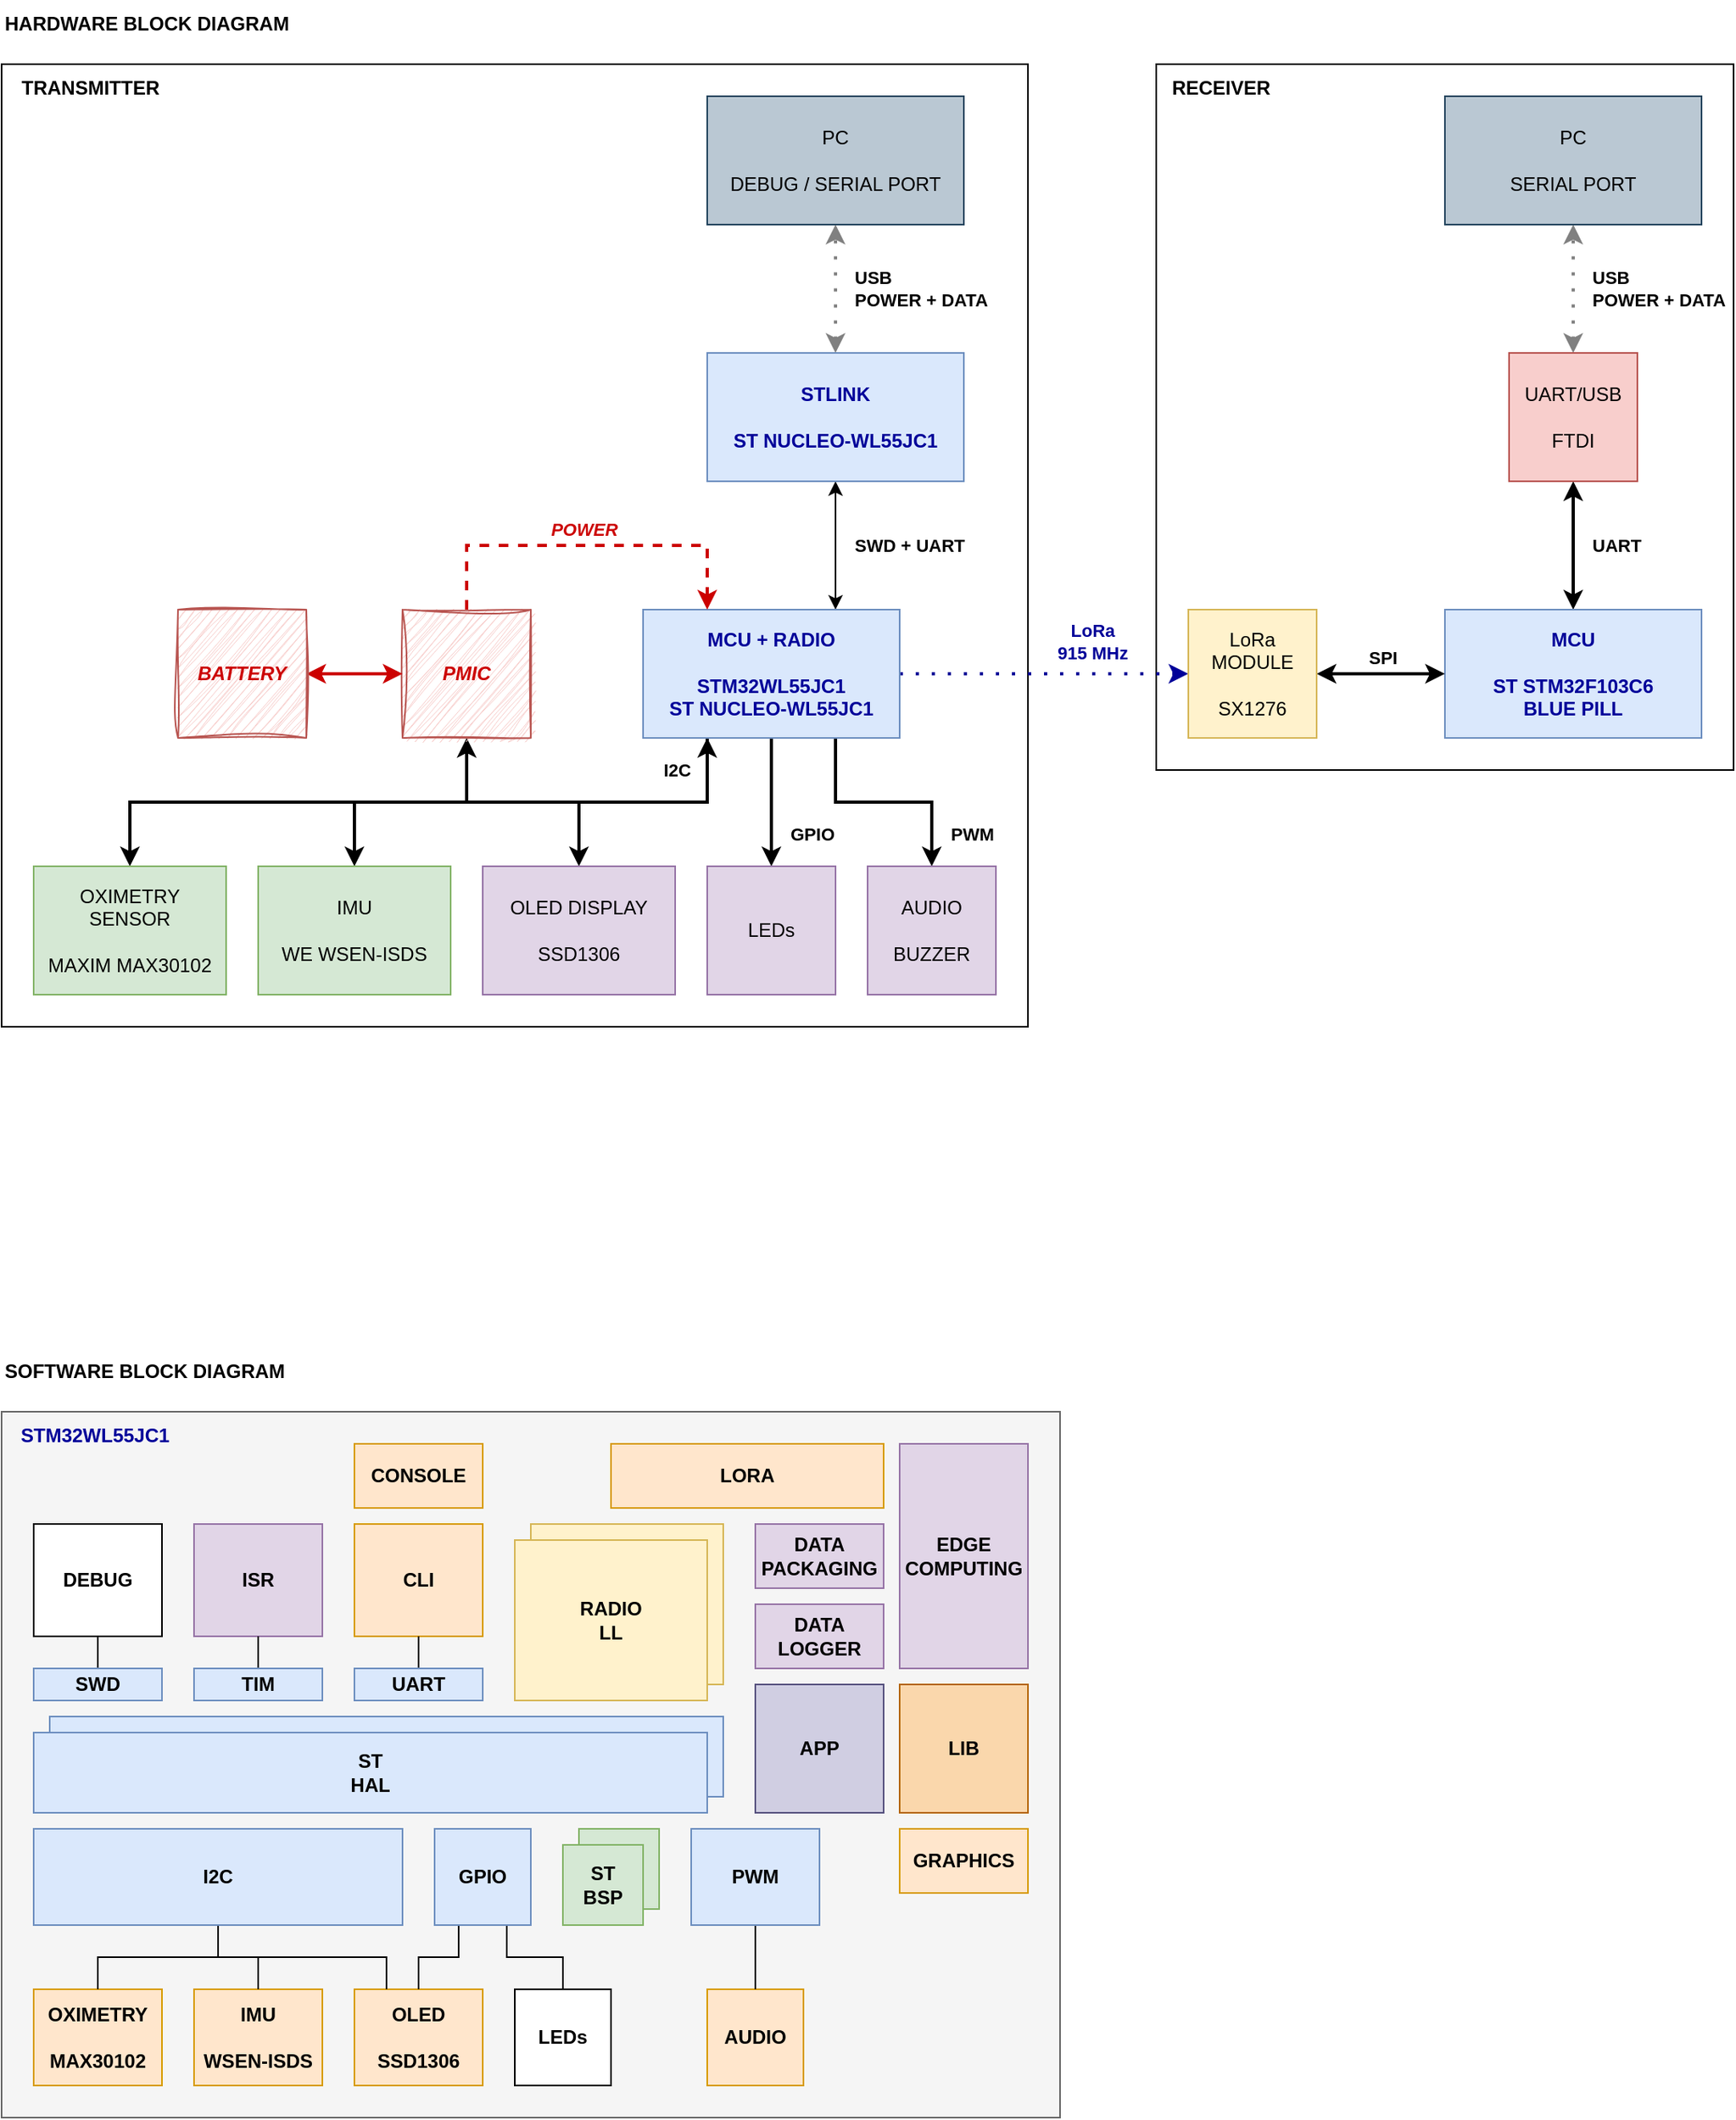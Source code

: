 <mxfile version="23.1.1" type="google">
  <diagram name="Page-1" id="tiGL5y8tx9twSGiWIKuG">
    <mxGraphModel grid="1" page="1" gridSize="10" guides="1" tooltips="1" connect="1" arrows="1" fold="1" pageScale="1" pageWidth="1169" pageHeight="827" math="0" shadow="0">
      <root>
        <mxCell id="0" />
        <mxCell id="1" parent="0" />
        <mxCell id="iqaMdUya3i2DOVbDc8bf-76" value="" style="rounded=0;whiteSpace=wrap;html=1;" vertex="1" parent="1">
          <mxGeometry x="760" y="80" width="360" height="440" as="geometry" />
        </mxCell>
        <mxCell id="iqaMdUya3i2DOVbDc8bf-77" value="" style="rounded=0;whiteSpace=wrap;html=1;" vertex="1" parent="1">
          <mxGeometry x="40" y="80" width="640" height="600" as="geometry" />
        </mxCell>
        <mxCell id="iqaMdUya3i2DOVbDc8bf-2" value="&lt;b style=&quot;&quot;&gt;&lt;br&gt;&lt;/b&gt;" style="rounded=0;whiteSpace=wrap;html=1;fillColor=#f5f5f5;fontColor=#333333;strokeColor=#666666;" vertex="1" parent="1">
          <mxGeometry x="40" y="920" width="660" height="440" as="geometry" />
        </mxCell>
        <mxCell id="bOj5Wxfjy-qbi8LJa_UR-5" style="edgeStyle=orthogonalEdgeStyle;rounded=0;orthogonalLoop=1;jettySize=auto;html=1;startArrow=classic;startFill=1;strokeWidth=2;exitX=0.25;exitY=1;exitDx=0;exitDy=0;entryX=0.5;entryY=0;entryDx=0;entryDy=0;" edge="1" parent="1" source="bOj5Wxfjy-qbi8LJa_UR-1" target="bOj5Wxfjy-qbi8LJa_UR-2">
          <mxGeometry relative="1" as="geometry">
            <mxPoint x="440" y="520" as="sourcePoint" />
            <mxPoint x="80" y="560" as="targetPoint" />
            <Array as="points">
              <mxPoint x="480" y="540" />
              <mxPoint x="120" y="540" />
            </Array>
          </mxGeometry>
        </mxCell>
        <mxCell id="bOj5Wxfjy-qbi8LJa_UR-9" value="&lt;b&gt;I2C&lt;/b&gt;" style="edgeLabel;html=1;align=right;verticalAlign=middle;resizable=0;points=[];" connectable="0" vertex="1" parent="bOj5Wxfjy-qbi8LJa_UR-5">
          <mxGeometry x="0.3" y="-2" relative="1" as="geometry">
            <mxPoint x="236" y="-18" as="offset" />
          </mxGeometry>
        </mxCell>
        <mxCell id="bOj5Wxfjy-qbi8LJa_UR-6" style="edgeStyle=orthogonalEdgeStyle;rounded=0;orthogonalLoop=1;jettySize=auto;html=1;exitX=0.25;exitY=1;exitDx=0;exitDy=0;entryX=0.5;entryY=0;entryDx=0;entryDy=0;strokeWidth=2;" edge="1" parent="1" source="bOj5Wxfjy-qbi8LJa_UR-1" target="bOj5Wxfjy-qbi8LJa_UR-3">
          <mxGeometry relative="1" as="geometry" />
        </mxCell>
        <mxCell id="bOj5Wxfjy-qbi8LJa_UR-7" style="edgeStyle=orthogonalEdgeStyle;rounded=0;orthogonalLoop=1;jettySize=auto;html=1;exitX=0.25;exitY=1;exitDx=0;exitDy=0;entryX=0.5;entryY=0;entryDx=0;entryDy=0;strokeWidth=2;" edge="1" parent="1" source="bOj5Wxfjy-qbi8LJa_UR-1" target="bOj5Wxfjy-qbi8LJa_UR-4">
          <mxGeometry relative="1" as="geometry">
            <Array as="points">
              <mxPoint x="480" y="540" />
              <mxPoint x="400" y="540" />
            </Array>
          </mxGeometry>
        </mxCell>
        <mxCell id="bOj5Wxfjy-qbi8LJa_UR-15" style="edgeStyle=orthogonalEdgeStyle;rounded=0;orthogonalLoop=1;jettySize=auto;html=1;dashed=1;dashPattern=1 4;exitX=1;exitY=0.5;exitDx=0;exitDy=0;strokeColor=#000099;strokeWidth=2;entryX=0;entryY=0.5;entryDx=0;entryDy=0;" edge="1" parent="1" target="iqaMdUya3i2DOVbDc8bf-4" source="bOj5Wxfjy-qbi8LJa_UR-1">
          <mxGeometry relative="1" as="geometry">
            <mxPoint x="590" y="460" as="sourcePoint" />
            <Array as="points" />
            <mxPoint x="740" y="460" as="targetPoint" />
          </mxGeometry>
        </mxCell>
        <mxCell id="bOj5Wxfjy-qbi8LJa_UR-16" value="&lt;font color=&quot;#000099&quot;&gt;&lt;b&gt;LoRa&lt;br&gt;915 MHz&lt;br&gt;&lt;/b&gt;&lt;/font&gt;" style="edgeLabel;html=1;align=center;verticalAlign=middle;resizable=0;points=[];" connectable="0" vertex="1" parent="bOj5Wxfjy-qbi8LJa_UR-15">
          <mxGeometry x="-0.142" y="2" relative="1" as="geometry">
            <mxPoint x="43" y="-18" as="offset" />
          </mxGeometry>
        </mxCell>
        <mxCell id="bOj5Wxfjy-qbi8LJa_UR-18" style="edgeStyle=orthogonalEdgeStyle;rounded=0;orthogonalLoop=1;jettySize=auto;html=1;entryX=0.5;entryY=1;entryDx=0;entryDy=0;dashed=1;dashPattern=1 4;startArrow=classic;startFill=1;strokeColor=#808080;strokeWidth=2;exitX=0.5;exitY=0;exitDx=0;exitDy=0;" edge="1" parent="1" source="iqaMdUya3i2DOVbDc8bf-12" target="bOj5Wxfjy-qbi8LJa_UR-17">
          <mxGeometry relative="1" as="geometry">
            <mxPoint x="510" y="250" as="sourcePoint" />
          </mxGeometry>
        </mxCell>
        <mxCell id="iqaMdUya3i2DOVbDc8bf-13" style="edgeStyle=orthogonalEdgeStyle;rounded=0;orthogonalLoop=1;jettySize=auto;html=1;exitX=0.75;exitY=0;exitDx=0;exitDy=0;entryX=0.5;entryY=1;entryDx=0;entryDy=0;startArrow=classic;startFill=1;" edge="1" parent="1" source="bOj5Wxfjy-qbi8LJa_UR-1" target="iqaMdUya3i2DOVbDc8bf-12">
          <mxGeometry relative="1" as="geometry" />
        </mxCell>
        <mxCell id="iqaMdUya3i2DOVbDc8bf-18" style="edgeStyle=orthogonalEdgeStyle;rounded=0;orthogonalLoop=1;jettySize=auto;html=1;exitX=0.75;exitY=1;exitDx=0;exitDy=0;entryX=0.5;entryY=0;entryDx=0;entryDy=0;strokeWidth=2;" edge="1" parent="1" source="bOj5Wxfjy-qbi8LJa_UR-1" target="iqaMdUya3i2DOVbDc8bf-16">
          <mxGeometry relative="1" as="geometry">
            <Array as="points">
              <mxPoint x="560" y="540" />
              <mxPoint x="620" y="540" />
            </Array>
          </mxGeometry>
        </mxCell>
        <mxCell id="iqaMdUya3i2DOVbDc8bf-21" style="edgeStyle=orthogonalEdgeStyle;rounded=0;orthogonalLoop=1;jettySize=auto;html=1;exitX=0.5;exitY=1;exitDx=0;exitDy=0;strokeWidth=2;" edge="1" parent="1" source="bOj5Wxfjy-qbi8LJa_UR-1" target="iqaMdUya3i2DOVbDc8bf-19">
          <mxGeometry relative="1" as="geometry" />
        </mxCell>
        <mxCell id="bOj5Wxfjy-qbi8LJa_UR-1" value="&lt;font color=&quot;#000099&quot;&gt;&lt;b style=&quot;&quot;&gt;MCU + RADIO&lt;br&gt;&lt;br&gt;&lt;/b&gt;&lt;b style=&quot;border-color: var(--border-color);&quot;&gt;&lt;font style=&quot;border-color: var(--border-color);&quot;&gt;STM32WL55JC1&lt;/font&gt;&lt;/b&gt;&lt;/font&gt;&lt;b style=&quot;&quot;&gt;&lt;font color=&quot;#000099&quot;&gt;&lt;br&gt;ST NUCLEO-WL55JC1&lt;/font&gt;&lt;br&gt;&lt;/b&gt;" style="rounded=0;whiteSpace=wrap;html=1;fillColor=#dae8fc;strokeColor=#6c8ebf;" vertex="1" parent="1">
          <mxGeometry x="440" y="420" width="160" height="80" as="geometry" />
        </mxCell>
        <mxCell id="bOj5Wxfjy-qbi8LJa_UR-2" value="OXIMETRY &lt;br&gt;SENSOR&lt;br&gt;&lt;br&gt;MAXIM MAX30102" style="rounded=0;whiteSpace=wrap;html=1;fillColor=#d5e8d4;strokeColor=#82b366;" vertex="1" parent="1">
          <mxGeometry x="60" y="580" width="120" height="80" as="geometry" />
        </mxCell>
        <mxCell id="bOj5Wxfjy-qbi8LJa_UR-3" value="IMU&lt;br&gt;&lt;br&gt;WE WSEN-ISDS" style="rounded=0;whiteSpace=wrap;html=1;fillColor=#d5e8d4;strokeColor=#82b366;" vertex="1" parent="1">
          <mxGeometry x="200" y="580" width="120" height="80" as="geometry" />
        </mxCell>
        <mxCell id="bOj5Wxfjy-qbi8LJa_UR-4" value="OLED DISPLAY&lt;br&gt;&lt;br&gt;SSD1306" style="rounded=0;whiteSpace=wrap;html=1;fillColor=#e1d5e7;strokeColor=#9673a6;" vertex="1" parent="1">
          <mxGeometry x="340" y="580" width="120" height="80" as="geometry" />
        </mxCell>
        <mxCell id="bOj5Wxfjy-qbi8LJa_UR-10" value="&lt;b&gt;HARDWARE BLOCK DIAGRAM&lt;/b&gt;" style="text;html=1;align=left;verticalAlign=middle;resizable=0;points=[];autosize=1;strokeColor=none;fillColor=none;" vertex="1" parent="1">
          <mxGeometry x="40" y="40" width="200" height="30" as="geometry" />
        </mxCell>
        <mxCell id="bOj5Wxfjy-qbi8LJa_UR-11" value="&lt;b&gt;SOFTWARE BLOCK DIAGRAM&lt;/b&gt;" style="text;html=1;align=left;verticalAlign=middle;resizable=0;points=[];autosize=1;strokeColor=none;fillColor=none;" vertex="1" parent="1">
          <mxGeometry x="40" y="880" width="200" height="30" as="geometry" />
        </mxCell>
        <mxCell id="bOj5Wxfjy-qbi8LJa_UR-20" style="edgeStyle=orthogonalEdgeStyle;rounded=0;orthogonalLoop=1;jettySize=auto;html=1;entryX=0.5;entryY=1;entryDx=0;entryDy=0;dashed=1;dashPattern=1 4;strokeColor=#808080;strokeWidth=2;exitX=0.5;exitY=0;exitDx=0;exitDy=0;startArrow=classic;startFill=1;" edge="1" parent="1" source="iqaMdUya3i2DOVbDc8bf-8" target="bOj5Wxfjy-qbi8LJa_UR-19">
          <mxGeometry relative="1" as="geometry">
            <mxPoint x="1020" y="180" as="sourcePoint" />
          </mxGeometry>
        </mxCell>
        <mxCell id="iqaMdUya3i2DOVbDc8bf-9" style="edgeStyle=orthogonalEdgeStyle;rounded=0;orthogonalLoop=1;jettySize=auto;html=1;exitX=0.5;exitY=0;exitDx=0;exitDy=0;entryX=0.5;entryY=1;entryDx=0;entryDy=0;startArrow=classic;startFill=1;strokeWidth=2;" edge="1" parent="1" source="bOj5Wxfjy-qbi8LJa_UR-14" target="iqaMdUya3i2DOVbDc8bf-8">
          <mxGeometry relative="1" as="geometry" />
        </mxCell>
        <mxCell id="bOj5Wxfjy-qbi8LJa_UR-14" value="&lt;font color=&quot;#000099&quot;&gt;&lt;b style=&quot;&quot;&gt;MCU&lt;br&gt;&lt;br&gt;&lt;/b&gt;&lt;/font&gt;&lt;b style=&quot;&quot;&gt;&lt;font color=&quot;#000099&quot;&gt;ST STM32F103C6&lt;br&gt;&lt;/font&gt;&lt;/b&gt;&lt;b style=&quot;border-color: var(--border-color); color: rgb(0, 0, 153);&quot;&gt;BLUE PILL&lt;/b&gt;&lt;b style=&quot;&quot;&gt;&lt;br&gt;&lt;/b&gt;" style="rounded=0;whiteSpace=wrap;html=1;fillColor=#dae8fc;strokeColor=#6c8ebf;" vertex="1" parent="1">
          <mxGeometry x="940" y="420" width="160" height="80" as="geometry" />
        </mxCell>
        <mxCell id="bOj5Wxfjy-qbi8LJa_UR-17" value="PC&lt;br&gt;&lt;br&gt;DEBUG / SERIAL PORT" style="rounded=0;whiteSpace=wrap;html=1;fillColor=#bac8d3;strokeColor=#23445d;gradientColor=none;shadow=0;glass=0;" vertex="1" parent="1">
          <mxGeometry x="480" y="100" width="160" height="80" as="geometry" />
        </mxCell>
        <mxCell id="bOj5Wxfjy-qbi8LJa_UR-19" value="PC&lt;br&gt;&lt;br&gt;SERIAL PORT" style="rounded=0;whiteSpace=wrap;html=1;fillColor=#bac8d3;strokeColor=#23445d;" vertex="1" parent="1">
          <mxGeometry x="940" y="100" width="160" height="80" as="geometry" />
        </mxCell>
        <mxCell id="bOj5Wxfjy-qbi8LJa_UR-29" style="edgeStyle=orthogonalEdgeStyle;rounded=0;orthogonalLoop=1;jettySize=auto;html=1;exitX=0.5;exitY=0;exitDx=0;exitDy=0;entryX=0.25;entryY=0;entryDx=0;entryDy=0;dashed=1;strokeColor=#CC0000;strokeWidth=2;" edge="1" parent="1" source="bOj5Wxfjy-qbi8LJa_UR-21" target="bOj5Wxfjy-qbi8LJa_UR-1">
          <mxGeometry relative="1" as="geometry">
            <Array as="points">
              <mxPoint x="330" y="380" />
              <mxPoint x="480" y="380" />
            </Array>
          </mxGeometry>
        </mxCell>
        <mxCell id="bOj5Wxfjy-qbi8LJa_UR-30" value="&lt;b&gt;&lt;i&gt;POWER&lt;/i&gt;&lt;/b&gt;" style="edgeLabel;html=1;align=center;verticalAlign=middle;resizable=0;points=[];fontColor=#CC0000;" connectable="0" vertex="1" parent="bOj5Wxfjy-qbi8LJa_UR-29">
          <mxGeometry x="-0.101" y="2" relative="1" as="geometry">
            <mxPoint x="9" y="-8" as="offset" />
          </mxGeometry>
        </mxCell>
        <mxCell id="iqaMdUya3i2DOVbDc8bf-24" style="edgeStyle=orthogonalEdgeStyle;rounded=0;orthogonalLoop=1;jettySize=auto;html=1;exitX=0.5;exitY=1;exitDx=0;exitDy=0;startArrow=classic;startFill=1;endArrow=none;endFill=0;strokeWidth=2;" edge="1" parent="1" source="bOj5Wxfjy-qbi8LJa_UR-21">
          <mxGeometry relative="1" as="geometry">
            <mxPoint x="320.2" y="540" as="targetPoint" />
            <Array as="points">
              <mxPoint x="330" y="540" />
            </Array>
          </mxGeometry>
        </mxCell>
        <mxCell id="bOj5Wxfjy-qbi8LJa_UR-21" value="&lt;font color=&quot;#cc0000&quot;&gt;&lt;b&gt;&lt;i&gt;PMIC&lt;/i&gt;&lt;/b&gt;&lt;/font&gt;" style="rounded=0;whiteSpace=wrap;html=1;fillColor=#f8cecc;strokeColor=#b85450;sketch=1;curveFitting=1;jiggle=2;" vertex="1" parent="1">
          <mxGeometry x="290" y="420" width="80" height="80" as="geometry" />
        </mxCell>
        <mxCell id="bOj5Wxfjy-qbi8LJa_UR-24" style="edgeStyle=orthogonalEdgeStyle;rounded=0;orthogonalLoop=1;jettySize=auto;html=1;entryX=0;entryY=0.5;entryDx=0;entryDy=0;startArrow=classic;startFill=1;strokeColor=#CC0000;exitX=1;exitY=0.5;exitDx=0;exitDy=0;strokeWidth=2;" edge="1" parent="1" source="bOj5Wxfjy-qbi8LJa_UR-23" target="bOj5Wxfjy-qbi8LJa_UR-21">
          <mxGeometry relative="1" as="geometry">
            <Array as="points" />
            <mxPoint x="280" y="320" as="sourcePoint" />
          </mxGeometry>
        </mxCell>
        <mxCell id="bOj5Wxfjy-qbi8LJa_UR-23" value="&lt;font color=&quot;#cc0000&quot;&gt;&lt;b&gt;&lt;i&gt;BATTERY&lt;/i&gt;&lt;/b&gt;&lt;/font&gt;" style="rounded=0;whiteSpace=wrap;html=1;fillColor=#f8cecc;strokeColor=#b85450;sketch=1;curveFitting=1;jiggle=2;" vertex="1" parent="1">
          <mxGeometry x="150" y="420" width="80" height="80" as="geometry" />
        </mxCell>
        <mxCell id="bOj5Wxfjy-qbi8LJa_UR-28" value="&lt;b&gt;USB&lt;br&gt;POWER + DATA&lt;/b&gt;" style="edgeLabel;html=1;align=left;verticalAlign=middle;resizable=0;points=[];" connectable="0" vertex="1" parent="1">
          <mxGeometry x="1030" y="220.0" as="geometry" />
        </mxCell>
        <mxCell id="bOj5Wxfjy-qbi8LJa_UR-32" value="&lt;b&gt;TRANSMITTER&lt;/b&gt;" style="text;html=1;align=center;verticalAlign=middle;resizable=0;points=[];autosize=1;strokeColor=none;fillColor=none;" vertex="1" parent="1">
          <mxGeometry x="40" y="80" width="110" height="30" as="geometry" />
        </mxCell>
        <mxCell id="bOj5Wxfjy-qbi8LJa_UR-34" value="&lt;b&gt;RECEIVER&lt;/b&gt;" style="text;html=1;align=center;verticalAlign=middle;resizable=0;points=[];autosize=1;strokeColor=none;fillColor=none;" vertex="1" parent="1">
          <mxGeometry x="760" y="80" width="80" height="30" as="geometry" />
        </mxCell>
        <mxCell id="iqaMdUya3i2DOVbDc8bf-3" value="&lt;b style=&quot;border-color: var(--border-color);&quot;&gt;&lt;font color=&quot;#000099&quot;&gt;STM32WL55JC1&lt;/font&gt;&lt;/b&gt;&lt;b style=&quot;border-color: var(--border-color);&quot;&gt;&lt;br&gt;&lt;/b&gt;" style="text;html=1;align=left;verticalAlign=middle;resizable=0;points=[];autosize=1;strokeColor=none;fillColor=none;" vertex="1" parent="1">
          <mxGeometry x="50" y="920" width="120" height="30" as="geometry" />
        </mxCell>
        <mxCell id="iqaMdUya3i2DOVbDc8bf-5" style="edgeStyle=orthogonalEdgeStyle;rounded=0;orthogonalLoop=1;jettySize=auto;html=1;exitX=1;exitY=0.5;exitDx=0;exitDy=0;entryX=0;entryY=0.5;entryDx=0;entryDy=0;startArrow=classic;startFill=1;strokeWidth=2;" edge="1" parent="1" source="iqaMdUya3i2DOVbDc8bf-4" target="bOj5Wxfjy-qbi8LJa_UR-14">
          <mxGeometry relative="1" as="geometry" />
        </mxCell>
        <mxCell id="iqaMdUya3i2DOVbDc8bf-7" value="&lt;b&gt;SPI&lt;/b&gt;" style="edgeLabel;html=1;align=center;verticalAlign=middle;resizable=0;points=[];" connectable="0" vertex="1" parent="iqaMdUya3i2DOVbDc8bf-5">
          <mxGeometry x="-0.042" y="3" relative="1" as="geometry">
            <mxPoint x="2" y="-7" as="offset" />
          </mxGeometry>
        </mxCell>
        <mxCell id="iqaMdUya3i2DOVbDc8bf-4" value="LoRa&lt;br&gt;MODULE&lt;br&gt;&lt;br&gt;SX1276" style="rounded=0;whiteSpace=wrap;html=1;fillColor=#fff2cc;strokeColor=#d6b656;" vertex="1" parent="1">
          <mxGeometry x="780" y="420" width="80" height="80" as="geometry" />
        </mxCell>
        <mxCell id="iqaMdUya3i2DOVbDc8bf-8" value="UART/USB&lt;br&gt;&lt;br&gt;FTDI" style="rounded=0;whiteSpace=wrap;html=1;fillColor=#f8cecc;strokeColor=#b85450;" vertex="1" parent="1">
          <mxGeometry x="980" y="260" width="80" height="80" as="geometry" />
        </mxCell>
        <mxCell id="iqaMdUya3i2DOVbDc8bf-11" value="&lt;b&gt;UART&lt;/b&gt;" style="edgeLabel;html=1;align=left;verticalAlign=middle;resizable=0;points=[];" connectable="0" vertex="1" parent="1">
          <mxGeometry x="1030" y="380.0" as="geometry" />
        </mxCell>
        <mxCell id="iqaMdUya3i2DOVbDc8bf-12" value="&lt;font color=&quot;#000099&quot;&gt;&lt;b style=&quot;&quot;&gt;STLINK&lt;br&gt;&lt;br&gt;&lt;/b&gt;&lt;/font&gt;&lt;b style=&quot;&quot;&gt;&lt;font color=&quot;#000099&quot;&gt;ST NUCLEO-WL55JC1&lt;/font&gt;&lt;br&gt;&lt;/b&gt;" style="rounded=0;whiteSpace=wrap;html=1;fillColor=#dae8fc;strokeColor=#6c8ebf;" vertex="1" parent="1">
          <mxGeometry x="480" y="260" width="160" height="80" as="geometry" />
        </mxCell>
        <mxCell id="iqaMdUya3i2DOVbDc8bf-14" value="&lt;b&gt;SWD + UART&lt;/b&gt;" style="edgeLabel;html=1;align=left;verticalAlign=middle;resizable=0;points=[];" connectable="0" vertex="1" parent="1">
          <mxGeometry x="570.0" y="379.997" as="geometry" />
        </mxCell>
        <mxCell id="iqaMdUya3i2DOVbDc8bf-15" value="&lt;b&gt;USB&lt;br&gt;POWER + DATA&lt;/b&gt;" style="edgeLabel;html=1;align=left;verticalAlign=middle;resizable=0;points=[];" connectable="0" vertex="1" parent="1">
          <mxGeometry x="570" y="220.0" as="geometry" />
        </mxCell>
        <mxCell id="iqaMdUya3i2DOVbDc8bf-16" value="AUDIO&lt;br&gt;&lt;br&gt;BUZZER" style="rounded=0;whiteSpace=wrap;html=1;fillColor=#e1d5e7;strokeColor=#9673a6;" vertex="1" parent="1">
          <mxGeometry x="580" y="580" width="80" height="80" as="geometry" />
        </mxCell>
        <mxCell id="iqaMdUya3i2DOVbDc8bf-19" value="LEDs" style="rounded=0;whiteSpace=wrap;html=1;fillColor=#e1d5e7;strokeColor=#9673a6;" vertex="1" parent="1">
          <mxGeometry x="480" y="580" width="80" height="80" as="geometry" />
        </mxCell>
        <mxCell id="iqaMdUya3i2DOVbDc8bf-22" value="&lt;b&gt;GPIO&lt;/b&gt;" style="edgeLabel;html=1;align=left;verticalAlign=middle;resizable=0;points=[];" connectable="0" vertex="1" parent="1">
          <mxGeometry x="530.0" y="559.997" as="geometry" />
        </mxCell>
        <mxCell id="iqaMdUya3i2DOVbDc8bf-23" value="&lt;b&gt;PWM&lt;/b&gt;" style="edgeLabel;html=1;align=left;verticalAlign=middle;resizable=0;points=[];" connectable="0" vertex="1" parent="1">
          <mxGeometry x="630.0" y="559.997" as="geometry" />
        </mxCell>
        <mxCell id="iqaMdUya3i2DOVbDc8bf-35" value="&lt;b&gt;APP&lt;/b&gt;" style="rounded=0;whiteSpace=wrap;html=1;fillColor=#d0cee2;strokeColor=#56517e;" vertex="1" parent="1">
          <mxGeometry x="510" y="1090" width="80" height="80" as="geometry" />
        </mxCell>
        <mxCell id="iqaMdUya3i2DOVbDc8bf-36" value="&lt;b&gt;IMU&lt;br&gt;&lt;br&gt;WSEN-ISDS&lt;br&gt;&lt;/b&gt;" style="rounded=0;whiteSpace=wrap;html=1;fillColor=#ffe6cc;strokeColor=#d79b00;" vertex="1" parent="1">
          <mxGeometry x="160" y="1280" width="80" height="60" as="geometry" />
        </mxCell>
        <mxCell id="iqaMdUya3i2DOVbDc8bf-37" value="&lt;b&gt;OXIMETRY&lt;br&gt;&lt;br&gt;MAX30102&lt;br&gt;&lt;/b&gt;" style="rounded=0;whiteSpace=wrap;html=1;fillColor=#ffe6cc;strokeColor=#d79b00;" vertex="1" parent="1">
          <mxGeometry x="60" y="1280" width="80" height="60" as="geometry" />
        </mxCell>
        <mxCell id="iqaMdUya3i2DOVbDc8bf-38" value="&lt;b&gt;OLED&lt;br&gt;&lt;br&gt;SSD1306&lt;br&gt;&lt;/b&gt;" style="rounded=0;whiteSpace=wrap;html=1;fillColor=#ffe6cc;strokeColor=#d79b00;" vertex="1" parent="1">
          <mxGeometry x="260" y="1280" width="80" height="60" as="geometry" />
        </mxCell>
        <mxCell id="iqaMdUya3i2DOVbDc8bf-39" value="&lt;b&gt;GRAPHICS&lt;br&gt;&lt;/b&gt;" style="rounded=0;whiteSpace=wrap;html=1;fillColor=#ffe6cc;strokeColor=#d79b00;" vertex="1" parent="1">
          <mxGeometry x="600" y="1180" width="80" height="40" as="geometry" />
        </mxCell>
        <mxCell id="iqaMdUya3i2DOVbDc8bf-40" value="&lt;b&gt;ISR&lt;br&gt;&lt;/b&gt;" style="rounded=0;whiteSpace=wrap;html=1;fillColor=#e1d5e7;strokeColor=#9673a6;" vertex="1" parent="1">
          <mxGeometry x="160" y="990" width="80" height="70" as="geometry" />
        </mxCell>
        <mxCell id="iqaMdUya3i2DOVbDc8bf-41" value="&lt;b&gt;CONSOLE&lt;br&gt;&lt;/b&gt;" style="rounded=0;whiteSpace=wrap;html=1;fillColor=#ffe6cc;strokeColor=#d79b00;" vertex="1" parent="1">
          <mxGeometry x="260" y="940" width="80" height="40" as="geometry" />
        </mxCell>
        <mxCell id="iqaMdUya3i2DOVbDc8bf-45" value="&lt;b&gt;CLI&lt;br&gt;&lt;/b&gt;" style="rounded=0;whiteSpace=wrap;html=1;fillColor=#ffe6cc;strokeColor=#d79b00;" vertex="1" parent="1">
          <mxGeometry x="260" y="990" width="80" height="70" as="geometry" />
        </mxCell>
        <mxCell id="iqaMdUya3i2DOVbDc8bf-46" value="&lt;b&gt;AUDIO&lt;br&gt;&lt;/b&gt;" style="rounded=0;whiteSpace=wrap;html=1;fillColor=#ffe6cc;strokeColor=#d79b00;" vertex="1" parent="1">
          <mxGeometry x="480" y="1280" width="60" height="60" as="geometry" />
        </mxCell>
        <mxCell id="iqaMdUya3i2DOVbDc8bf-59" style="edgeStyle=orthogonalEdgeStyle;rounded=0;orthogonalLoop=1;jettySize=auto;html=1;exitX=0.5;exitY=1;exitDx=0;exitDy=0;entryX=0.5;entryY=0;entryDx=0;entryDy=0;endArrow=none;endFill=0;" edge="1" parent="1" source="iqaMdUya3i2DOVbDc8bf-47" target="iqaMdUya3i2DOVbDc8bf-37">
          <mxGeometry relative="1" as="geometry" />
        </mxCell>
        <mxCell id="iqaMdUya3i2DOVbDc8bf-60" style="edgeStyle=orthogonalEdgeStyle;rounded=0;orthogonalLoop=1;jettySize=auto;html=1;exitX=0.5;exitY=1;exitDx=0;exitDy=0;entryX=0.5;entryY=0;entryDx=0;entryDy=0;endArrow=none;endFill=0;" edge="1" parent="1" source="iqaMdUya3i2DOVbDc8bf-47" target="iqaMdUya3i2DOVbDc8bf-36">
          <mxGeometry relative="1" as="geometry" />
        </mxCell>
        <mxCell id="iqaMdUya3i2DOVbDc8bf-61" style="edgeStyle=orthogonalEdgeStyle;rounded=0;orthogonalLoop=1;jettySize=auto;html=1;exitX=0.5;exitY=1;exitDx=0;exitDy=0;entryX=0.25;entryY=0;entryDx=0;entryDy=0;endArrow=none;endFill=0;" edge="1" parent="1" source="iqaMdUya3i2DOVbDc8bf-47" target="iqaMdUya3i2DOVbDc8bf-38">
          <mxGeometry relative="1" as="geometry" />
        </mxCell>
        <mxCell id="iqaMdUya3i2DOVbDc8bf-47" value="&lt;b&gt;I2C&lt;br&gt;&lt;/b&gt;" style="rounded=0;whiteSpace=wrap;html=1;fillColor=#dae8fc;strokeColor=#6c8ebf;" vertex="1" parent="1">
          <mxGeometry x="60" y="1180" width="230" height="60" as="geometry" />
        </mxCell>
        <mxCell id="iqaMdUya3i2DOVbDc8bf-68" style="edgeStyle=orthogonalEdgeStyle;rounded=0;orthogonalLoop=1;jettySize=auto;html=1;exitX=0.5;exitY=0;exitDx=0;exitDy=0;entryX=0.5;entryY=1;entryDx=0;entryDy=0;endArrow=none;endFill=0;" edge="1" parent="1" source="iqaMdUya3i2DOVbDc8bf-48" target="iqaMdUya3i2DOVbDc8bf-45">
          <mxGeometry relative="1" as="geometry" />
        </mxCell>
        <mxCell id="iqaMdUya3i2DOVbDc8bf-48" value="&lt;b&gt;UART&lt;br&gt;&lt;/b&gt;" style="rounded=0;whiteSpace=wrap;html=1;fillColor=#dae8fc;strokeColor=#6c8ebf;" vertex="1" parent="1">
          <mxGeometry x="260" y="1080" width="80" height="20" as="geometry" />
        </mxCell>
        <mxCell id="iqaMdUya3i2DOVbDc8bf-57" style="edgeStyle=orthogonalEdgeStyle;rounded=0;orthogonalLoop=1;jettySize=auto;html=1;exitX=0.5;exitY=1;exitDx=0;exitDy=0;entryX=0.5;entryY=0;entryDx=0;entryDy=0;endArrow=none;endFill=0;" edge="1" parent="1" source="iqaMdUya3i2DOVbDc8bf-50" target="iqaMdUya3i2DOVbDc8bf-46">
          <mxGeometry relative="1" as="geometry" />
        </mxCell>
        <mxCell id="iqaMdUya3i2DOVbDc8bf-50" value="&lt;b&gt;PWM&lt;br&gt;&lt;/b&gt;" style="rounded=0;whiteSpace=wrap;html=1;fillColor=#dae8fc;strokeColor=#6c8ebf;" vertex="1" parent="1">
          <mxGeometry x="470" y="1180" width="80" height="60" as="geometry" />
        </mxCell>
        <mxCell id="iqaMdUya3i2DOVbDc8bf-62" style="edgeStyle=orthogonalEdgeStyle;rounded=0;orthogonalLoop=1;jettySize=auto;html=1;exitX=0.25;exitY=1;exitDx=0;exitDy=0;entryX=0.5;entryY=0;entryDx=0;entryDy=0;endArrow=none;endFill=0;" edge="1" parent="1" source="iqaMdUya3i2DOVbDc8bf-51" target="iqaMdUya3i2DOVbDc8bf-38">
          <mxGeometry relative="1" as="geometry" />
        </mxCell>
        <mxCell id="iqaMdUya3i2DOVbDc8bf-63" style="edgeStyle=orthogonalEdgeStyle;rounded=0;orthogonalLoop=1;jettySize=auto;html=1;exitX=0.75;exitY=1;exitDx=0;exitDy=0;entryX=0.5;entryY=0;entryDx=0;entryDy=0;endArrow=none;endFill=0;" edge="1" parent="1" source="iqaMdUya3i2DOVbDc8bf-51" target="iqaMdUya3i2DOVbDc8bf-52">
          <mxGeometry relative="1" as="geometry" />
        </mxCell>
        <mxCell id="iqaMdUya3i2DOVbDc8bf-51" value="&lt;b&gt;GPIO&lt;br&gt;&lt;/b&gt;" style="rounded=0;whiteSpace=wrap;html=1;fillColor=#dae8fc;strokeColor=#6c8ebf;" vertex="1" parent="1">
          <mxGeometry x="310" y="1180" width="60" height="60" as="geometry" />
        </mxCell>
        <mxCell id="iqaMdUya3i2DOVbDc8bf-52" value="&lt;b&gt;LEDs&lt;br&gt;&lt;/b&gt;" style="rounded=0;whiteSpace=wrap;html=1;" vertex="1" parent="1">
          <mxGeometry x="360" y="1280" width="60" height="60" as="geometry" />
        </mxCell>
        <mxCell id="iqaMdUya3i2DOVbDc8bf-67" style="edgeStyle=orthogonalEdgeStyle;rounded=0;orthogonalLoop=1;jettySize=auto;html=1;exitX=0.5;exitY=0;exitDx=0;exitDy=0;entryX=0.5;entryY=1;entryDx=0;entryDy=0;endArrow=none;endFill=0;" edge="1" parent="1" source="iqaMdUya3i2DOVbDc8bf-53" target="iqaMdUya3i2DOVbDc8bf-40">
          <mxGeometry relative="1" as="geometry" />
        </mxCell>
        <mxCell id="iqaMdUya3i2DOVbDc8bf-53" value="&lt;b&gt;TIM&lt;br&gt;&lt;/b&gt;" style="rounded=0;whiteSpace=wrap;html=1;fillColor=#dae8fc;strokeColor=#6c8ebf;" vertex="1" parent="1">
          <mxGeometry x="160" y="1080" width="80" height="20" as="geometry" />
        </mxCell>
        <mxCell id="iqaMdUya3i2DOVbDc8bf-54" value="&lt;b&gt;LORA&lt;br&gt;&lt;/b&gt;" style="rounded=0;whiteSpace=wrap;html=1;fillColor=#ffe6cc;strokeColor=#d79b00;" vertex="1" parent="1">
          <mxGeometry x="420" y="940" width="170" height="40" as="geometry" />
        </mxCell>
        <mxCell id="iqaMdUya3i2DOVbDc8bf-55" value="&lt;b&gt;DEBUG&lt;br&gt;&lt;/b&gt;" style="rounded=0;whiteSpace=wrap;html=1;" vertex="1" parent="1">
          <mxGeometry x="60" y="990" width="80" height="70" as="geometry" />
        </mxCell>
        <mxCell id="iqaMdUya3i2DOVbDc8bf-66" style="edgeStyle=orthogonalEdgeStyle;rounded=0;orthogonalLoop=1;jettySize=auto;html=1;exitX=0.5;exitY=0;exitDx=0;exitDy=0;entryX=0.5;entryY=1;entryDx=0;entryDy=0;endArrow=none;endFill=0;" edge="1" parent="1" source="iqaMdUya3i2DOVbDc8bf-56" target="iqaMdUya3i2DOVbDc8bf-55">
          <mxGeometry relative="1" as="geometry" />
        </mxCell>
        <mxCell id="iqaMdUya3i2DOVbDc8bf-56" value="&lt;b&gt;SWD&lt;br&gt;&lt;/b&gt;" style="rounded=0;whiteSpace=wrap;html=1;fillColor=#dae8fc;strokeColor=#6c8ebf;" vertex="1" parent="1">
          <mxGeometry x="60" y="1080" width="80" height="20" as="geometry" />
        </mxCell>
        <mxCell id="iqaMdUya3i2DOVbDc8bf-64" value="" style="group" connectable="0" vertex="1" parent="1">
          <mxGeometry x="390" y="1180" width="60" height="60" as="geometry" />
        </mxCell>
        <mxCell id="iqaMdUya3i2DOVbDc8bf-43" value="" style="rounded=0;whiteSpace=wrap;html=1;fillColor=#d5e8d4;strokeColor=#82b366;" vertex="1" parent="iqaMdUya3i2DOVbDc8bf-64">
          <mxGeometry x="10" width="50" height="50" as="geometry" />
        </mxCell>
        <mxCell id="iqaMdUya3i2DOVbDc8bf-44" value="&lt;b&gt;ST&lt;br&gt;BSP&lt;br&gt;&lt;/b&gt;" style="rounded=0;whiteSpace=wrap;html=1;fillColor=#d5e8d4;strokeColor=#82b366;" vertex="1" parent="iqaMdUya3i2DOVbDc8bf-64">
          <mxGeometry y="10" width="50" height="50" as="geometry" />
        </mxCell>
        <mxCell id="iqaMdUya3i2DOVbDc8bf-69" value="&lt;b&gt;DATA LOGGER&lt;/b&gt;" style="rounded=0;whiteSpace=wrap;html=1;fillColor=#e1d5e7;strokeColor=#9673a6;" vertex="1" parent="1">
          <mxGeometry x="510" y="1040" width="80" height="40" as="geometry" />
        </mxCell>
        <mxCell id="iqaMdUya3i2DOVbDc8bf-70" value="&lt;b&gt;EDGE COMPUTING&lt;/b&gt;" style="rounded=0;whiteSpace=wrap;html=1;fillColor=#e1d5e7;strokeColor=#9673a6;" vertex="1" parent="1">
          <mxGeometry x="600" y="940" width="80" height="140" as="geometry" />
        </mxCell>
        <mxCell id="iqaMdUya3i2DOVbDc8bf-71" value="&lt;b&gt;DATA PACKAGING&lt;/b&gt;" style="rounded=0;whiteSpace=wrap;html=1;fillColor=#e1d5e7;strokeColor=#9673a6;" vertex="1" parent="1">
          <mxGeometry x="510" y="990" width="80" height="40" as="geometry" />
        </mxCell>
        <mxCell id="iqaMdUya3i2DOVbDc8bf-73" value="" style="group" connectable="0" vertex="1" parent="1">
          <mxGeometry x="360" y="990" width="130" height="110" as="geometry" />
        </mxCell>
        <mxCell id="iqaMdUya3i2DOVbDc8bf-33" value="" style="rounded=0;whiteSpace=wrap;html=1;fillColor=#fff2cc;strokeColor=#d6b656;" vertex="1" parent="iqaMdUya3i2DOVbDc8bf-73">
          <mxGeometry x="10" width="120" height="100" as="geometry" />
        </mxCell>
        <mxCell id="iqaMdUya3i2DOVbDc8bf-34" value="&lt;b&gt;RADIO&lt;br&gt;LL&lt;br&gt;&lt;/b&gt;" style="rounded=0;whiteSpace=wrap;html=1;movable=1;resizable=1;rotatable=1;deletable=1;editable=1;locked=0;connectable=1;fillColor=#fff2cc;strokeColor=#d6b656;" vertex="1" parent="iqaMdUya3i2DOVbDc8bf-73">
          <mxGeometry y="10" width="120" height="100" as="geometry" />
        </mxCell>
        <mxCell id="iqaMdUya3i2DOVbDc8bf-74" value="" style="group" connectable="0" vertex="1" parent="1">
          <mxGeometry x="60" y="1110" width="430" height="60" as="geometry" />
        </mxCell>
        <mxCell id="iqaMdUya3i2DOVbDc8bf-29" value="" style="rounded=0;whiteSpace=wrap;html=1;fillColor=#dae8fc;strokeColor=#6c8ebf;" vertex="1" parent="iqaMdUya3i2DOVbDc8bf-74">
          <mxGeometry x="10" width="420" height="50" as="geometry" />
        </mxCell>
        <mxCell id="iqaMdUya3i2DOVbDc8bf-28" value="&lt;b&gt;ST&lt;br&gt;HAL&lt;/b&gt;" style="rounded=0;whiteSpace=wrap;html=1;fillColor=#dae8fc;strokeColor=#6c8ebf;" vertex="1" parent="iqaMdUya3i2DOVbDc8bf-74">
          <mxGeometry y="10" width="420" height="50" as="geometry" />
        </mxCell>
        <mxCell id="iqaMdUya3i2DOVbDc8bf-78" value="&lt;b&gt;LIB&lt;br&gt;&lt;/b&gt;" style="rounded=0;whiteSpace=wrap;html=1;fillColor=#fad7ac;strokeColor=#b46504;" vertex="1" parent="1">
          <mxGeometry x="600" y="1090" width="80" height="80" as="geometry" />
        </mxCell>
      </root>
    </mxGraphModel>
  </diagram>
</mxfile>
